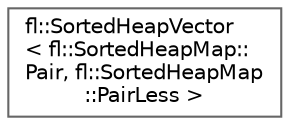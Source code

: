 digraph "Graphical Class Hierarchy"
{
 // LATEX_PDF_SIZE
  bgcolor="transparent";
  edge [fontname=Helvetica,fontsize=10,labelfontname=Helvetica,labelfontsize=10];
  node [fontname=Helvetica,fontsize=10,shape=box,height=0.2,width=0.4];
  rankdir="LR";
  Node0 [id="Node000000",label="fl::SortedHeapVector\l\< fl::SortedHeapMap::\lPair, fl::SortedHeapMap\l::PairLess \>",height=0.2,width=0.4,color="grey40", fillcolor="white", style="filled",URL="$d0/d5c/classfl_1_1_sorted_heap_vector.html",tooltip=" "];
}
